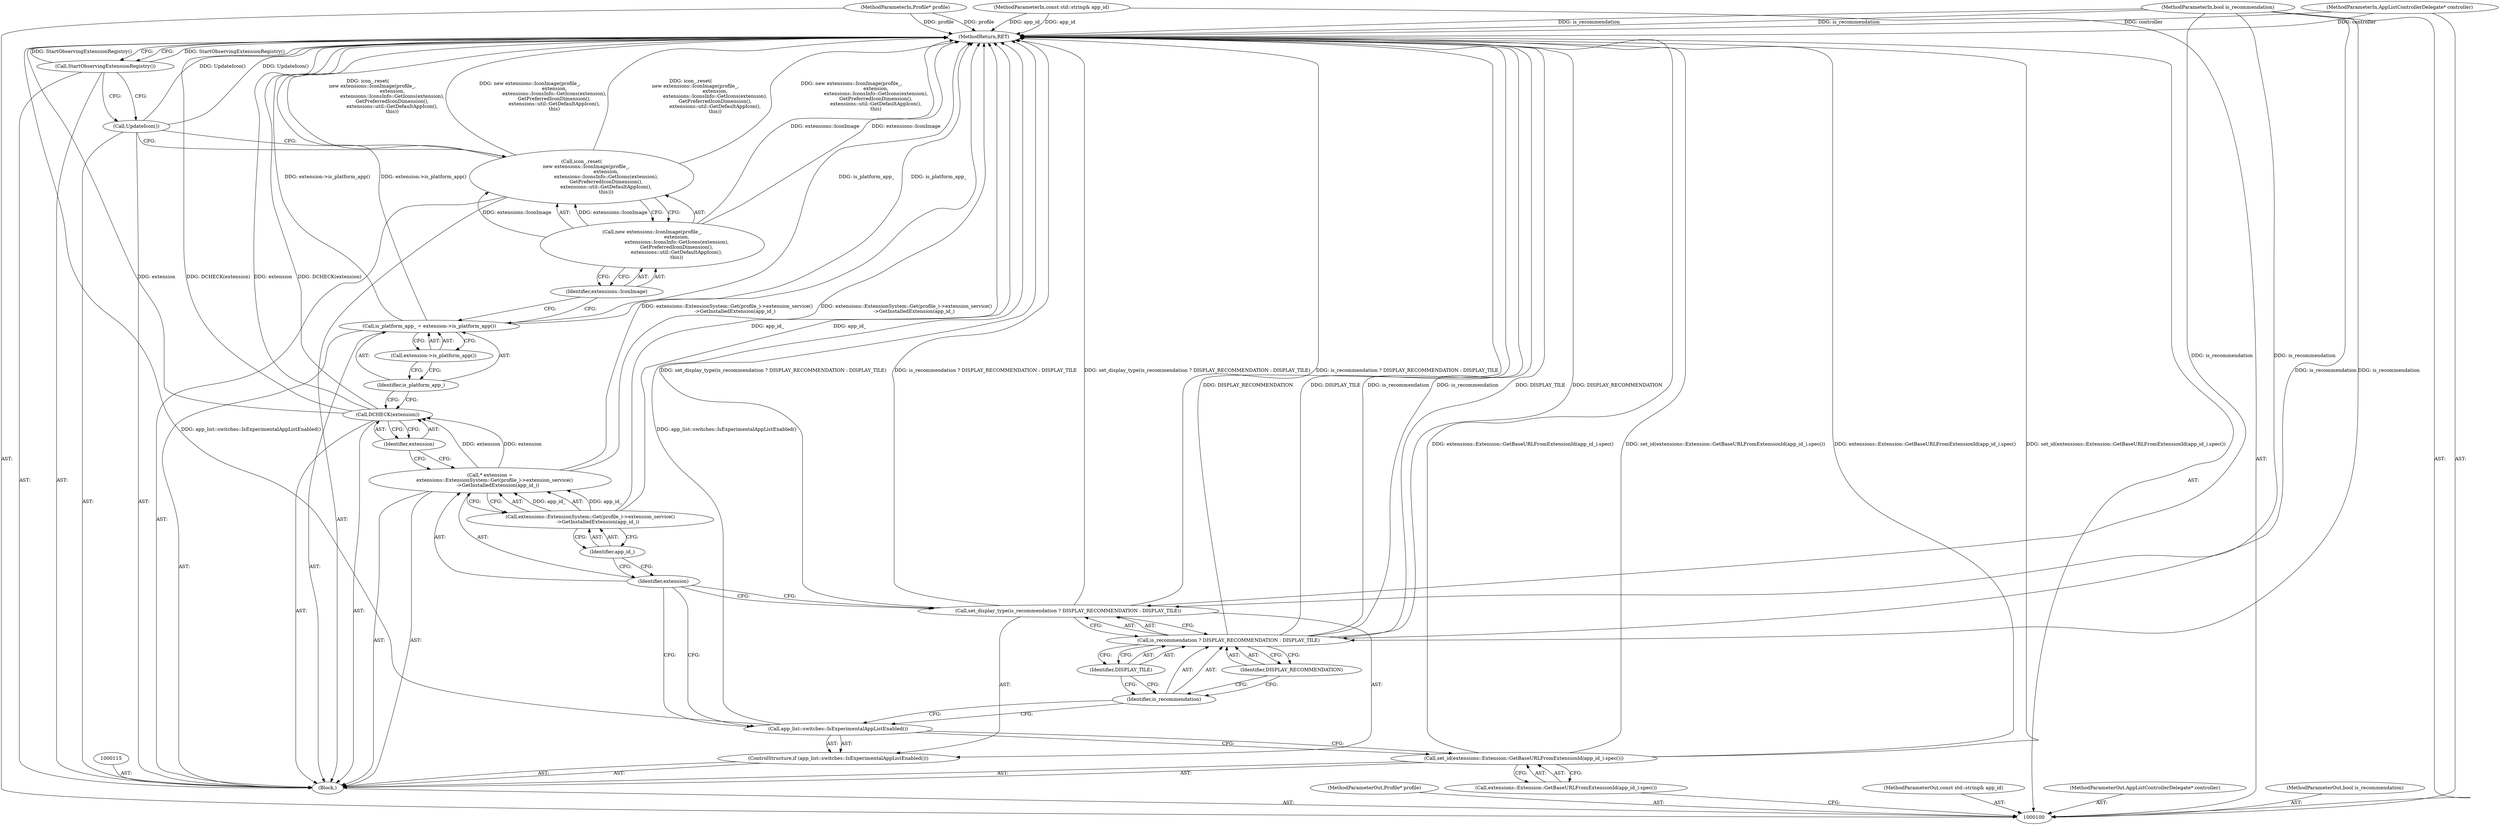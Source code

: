 digraph "1_Chrome_db93178bcaaf7e99ebb18bd51fa99b2feaf47e1f_5" {
"1000130" [label="(MethodReturn,RET)"];
"1000101" [label="(MethodParameterIn,Profile* profile)"];
"1000190" [label="(MethodParameterOut,Profile* profile)"];
"1000108" [label="(ControlStructure,if (app_list::switches::IsExperimentalAppListEnabled()))"];
"1000109" [label="(Call,app_list::switches::IsExperimentalAppListEnabled())"];
"1000111" [label="(Call,is_recommendation ? DISPLAY_RECOMMENDATION : DISPLAY_TILE)"];
"1000112" [label="(Identifier,is_recommendation)"];
"1000113" [label="(Identifier,DISPLAY_RECOMMENDATION)"];
"1000110" [label="(Call,set_display_type(is_recommendation ? DISPLAY_RECOMMENDATION : DISPLAY_TILE))"];
"1000114" [label="(Identifier,DISPLAY_TILE)"];
"1000116" [label="(Call,* extension =\n      extensions::ExtensionSystem::Get(profile_)->extension_service()\n          ->GetInstalledExtension(app_id_))"];
"1000117" [label="(Identifier,extension)"];
"1000118" [label="(Call,extensions::ExtensionSystem::Get(profile_)->extension_service()\n          ->GetInstalledExtension(app_id_))"];
"1000119" [label="(Identifier,app_id_)"];
"1000121" [label="(Identifier,extension)"];
"1000120" [label="(Call,DCHECK(extension))"];
"1000124" [label="(Call,extension->is_platform_app())"];
"1000122" [label="(Call,is_platform_app_ = extension->is_platform_app())"];
"1000123" [label="(Identifier,is_platform_app_)"];
"1000102" [label="(MethodParameterIn,const std::string& app_id)"];
"1000191" [label="(MethodParameterOut,const std::string& app_id)"];
"1000125" [label="(Call,icon_.reset(\n      new extensions::IconImage(profile_,\n                                extension,\n                                extensions::IconsInfo::GetIcons(extension),\n                                GetPreferredIconDimension(),\n                                extensions::util::GetDefaultAppIcon(),\n                                this)))"];
"1000127" [label="(Identifier,extensions::IconImage)"];
"1000126" [label="(Call,new extensions::IconImage(profile_,\n                                extension,\n                                extensions::IconsInfo::GetIcons(extension),\n                                GetPreferredIconDimension(),\n                                extensions::util::GetDefaultAppIcon(),\n                                this))"];
"1000128" [label="(Call,UpdateIcon())"];
"1000129" [label="(Call,StartObservingExtensionRegistry())"];
"1000103" [label="(MethodParameterIn,AppListControllerDelegate* controller)"];
"1000192" [label="(MethodParameterOut,AppListControllerDelegate* controller)"];
"1000104" [label="(MethodParameterIn,bool is_recommendation)"];
"1000193" [label="(MethodParameterOut,bool is_recommendation)"];
"1000105" [label="(Block,)"];
"1000106" [label="(Call,set_id(extensions::Extension::GetBaseURLFromExtensionId(app_id_).spec()))"];
"1000107" [label="(Call,extensions::Extension::GetBaseURLFromExtensionId(app_id_).spec())"];
"1000130" -> "1000100"  [label="AST: "];
"1000130" -> "1000129"  [label="CFG: "];
"1000125" -> "1000130"  [label="DDG: new extensions::IconImage(profile_,\n                                extension,\n                                extensions::IconsInfo::GetIcons(extension),\n                                GetPreferredIconDimension(),\n                                extensions::util::GetDefaultAppIcon(),\n                                this)"];
"1000125" -> "1000130"  [label="DDG: icon_.reset(\n      new extensions::IconImage(profile_,\n                                extension,\n                                extensions::IconsInfo::GetIcons(extension),\n                                GetPreferredIconDimension(),\n                                extensions::util::GetDefaultAppIcon(),\n                                this))"];
"1000106" -> "1000130"  [label="DDG: extensions::Extension::GetBaseURLFromExtensionId(app_id_).spec()"];
"1000106" -> "1000130"  [label="DDG: set_id(extensions::Extension::GetBaseURLFromExtensionId(app_id_).spec())"];
"1000104" -> "1000130"  [label="DDG: is_recommendation"];
"1000111" -> "1000130"  [label="DDG: DISPLAY_TILE"];
"1000111" -> "1000130"  [label="DDG: is_recommendation"];
"1000111" -> "1000130"  [label="DDG: DISPLAY_RECOMMENDATION"];
"1000122" -> "1000130"  [label="DDG: is_platform_app_"];
"1000122" -> "1000130"  [label="DDG: extension->is_platform_app()"];
"1000120" -> "1000130"  [label="DDG: extension"];
"1000120" -> "1000130"  [label="DDG: DCHECK(extension)"];
"1000126" -> "1000130"  [label="DDG: extensions::IconImage"];
"1000116" -> "1000130"  [label="DDG: extensions::ExtensionSystem::Get(profile_)->extension_service()\n          ->GetInstalledExtension(app_id_)"];
"1000128" -> "1000130"  [label="DDG: UpdateIcon()"];
"1000118" -> "1000130"  [label="DDG: app_id_"];
"1000129" -> "1000130"  [label="DDG: StartObservingExtensionRegistry()"];
"1000103" -> "1000130"  [label="DDG: controller"];
"1000102" -> "1000130"  [label="DDG: app_id"];
"1000101" -> "1000130"  [label="DDG: profile"];
"1000110" -> "1000130"  [label="DDG: set_display_type(is_recommendation ? DISPLAY_RECOMMENDATION : DISPLAY_TILE)"];
"1000110" -> "1000130"  [label="DDG: is_recommendation ? DISPLAY_RECOMMENDATION : DISPLAY_TILE"];
"1000109" -> "1000130"  [label="DDG: app_list::switches::IsExperimentalAppListEnabled()"];
"1000101" -> "1000100"  [label="AST: "];
"1000101" -> "1000130"  [label="DDG: profile"];
"1000190" -> "1000100"  [label="AST: "];
"1000108" -> "1000105"  [label="AST: "];
"1000109" -> "1000108"  [label="AST: "];
"1000110" -> "1000108"  [label="AST: "];
"1000109" -> "1000108"  [label="AST: "];
"1000109" -> "1000106"  [label="CFG: "];
"1000112" -> "1000109"  [label="CFG: "];
"1000117" -> "1000109"  [label="CFG: "];
"1000109" -> "1000130"  [label="DDG: app_list::switches::IsExperimentalAppListEnabled()"];
"1000111" -> "1000110"  [label="AST: "];
"1000111" -> "1000113"  [label="CFG: "];
"1000111" -> "1000114"  [label="CFG: "];
"1000112" -> "1000111"  [label="AST: "];
"1000113" -> "1000111"  [label="AST: "];
"1000114" -> "1000111"  [label="AST: "];
"1000110" -> "1000111"  [label="CFG: "];
"1000111" -> "1000130"  [label="DDG: DISPLAY_TILE"];
"1000111" -> "1000130"  [label="DDG: is_recommendation"];
"1000111" -> "1000130"  [label="DDG: DISPLAY_RECOMMENDATION"];
"1000104" -> "1000111"  [label="DDG: is_recommendation"];
"1000112" -> "1000111"  [label="AST: "];
"1000112" -> "1000109"  [label="CFG: "];
"1000113" -> "1000112"  [label="CFG: "];
"1000114" -> "1000112"  [label="CFG: "];
"1000113" -> "1000111"  [label="AST: "];
"1000113" -> "1000112"  [label="CFG: "];
"1000111" -> "1000113"  [label="CFG: "];
"1000110" -> "1000108"  [label="AST: "];
"1000110" -> "1000111"  [label="CFG: "];
"1000111" -> "1000110"  [label="AST: "];
"1000117" -> "1000110"  [label="CFG: "];
"1000110" -> "1000130"  [label="DDG: set_display_type(is_recommendation ? DISPLAY_RECOMMENDATION : DISPLAY_TILE)"];
"1000110" -> "1000130"  [label="DDG: is_recommendation ? DISPLAY_RECOMMENDATION : DISPLAY_TILE"];
"1000104" -> "1000110"  [label="DDG: is_recommendation"];
"1000114" -> "1000111"  [label="AST: "];
"1000114" -> "1000112"  [label="CFG: "];
"1000111" -> "1000114"  [label="CFG: "];
"1000116" -> "1000105"  [label="AST: "];
"1000116" -> "1000118"  [label="CFG: "];
"1000117" -> "1000116"  [label="AST: "];
"1000118" -> "1000116"  [label="AST: "];
"1000121" -> "1000116"  [label="CFG: "];
"1000116" -> "1000130"  [label="DDG: extensions::ExtensionSystem::Get(profile_)->extension_service()\n          ->GetInstalledExtension(app_id_)"];
"1000118" -> "1000116"  [label="DDG: app_id_"];
"1000116" -> "1000120"  [label="DDG: extension"];
"1000117" -> "1000116"  [label="AST: "];
"1000117" -> "1000110"  [label="CFG: "];
"1000117" -> "1000109"  [label="CFG: "];
"1000119" -> "1000117"  [label="CFG: "];
"1000118" -> "1000116"  [label="AST: "];
"1000118" -> "1000119"  [label="CFG: "];
"1000119" -> "1000118"  [label="AST: "];
"1000116" -> "1000118"  [label="CFG: "];
"1000118" -> "1000130"  [label="DDG: app_id_"];
"1000118" -> "1000116"  [label="DDG: app_id_"];
"1000119" -> "1000118"  [label="AST: "];
"1000119" -> "1000117"  [label="CFG: "];
"1000118" -> "1000119"  [label="CFG: "];
"1000121" -> "1000120"  [label="AST: "];
"1000121" -> "1000116"  [label="CFG: "];
"1000120" -> "1000121"  [label="CFG: "];
"1000120" -> "1000105"  [label="AST: "];
"1000120" -> "1000121"  [label="CFG: "];
"1000121" -> "1000120"  [label="AST: "];
"1000123" -> "1000120"  [label="CFG: "];
"1000120" -> "1000130"  [label="DDG: extension"];
"1000120" -> "1000130"  [label="DDG: DCHECK(extension)"];
"1000116" -> "1000120"  [label="DDG: extension"];
"1000124" -> "1000122"  [label="AST: "];
"1000124" -> "1000123"  [label="CFG: "];
"1000122" -> "1000124"  [label="CFG: "];
"1000122" -> "1000105"  [label="AST: "];
"1000122" -> "1000124"  [label="CFG: "];
"1000123" -> "1000122"  [label="AST: "];
"1000124" -> "1000122"  [label="AST: "];
"1000127" -> "1000122"  [label="CFG: "];
"1000122" -> "1000130"  [label="DDG: is_platform_app_"];
"1000122" -> "1000130"  [label="DDG: extension->is_platform_app()"];
"1000123" -> "1000122"  [label="AST: "];
"1000123" -> "1000120"  [label="CFG: "];
"1000124" -> "1000123"  [label="CFG: "];
"1000102" -> "1000100"  [label="AST: "];
"1000102" -> "1000130"  [label="DDG: app_id"];
"1000191" -> "1000100"  [label="AST: "];
"1000125" -> "1000105"  [label="AST: "];
"1000125" -> "1000126"  [label="CFG: "];
"1000126" -> "1000125"  [label="AST: "];
"1000128" -> "1000125"  [label="CFG: "];
"1000125" -> "1000130"  [label="DDG: new extensions::IconImage(profile_,\n                                extension,\n                                extensions::IconsInfo::GetIcons(extension),\n                                GetPreferredIconDimension(),\n                                extensions::util::GetDefaultAppIcon(),\n                                this)"];
"1000125" -> "1000130"  [label="DDG: icon_.reset(\n      new extensions::IconImage(profile_,\n                                extension,\n                                extensions::IconsInfo::GetIcons(extension),\n                                GetPreferredIconDimension(),\n                                extensions::util::GetDefaultAppIcon(),\n                                this))"];
"1000126" -> "1000125"  [label="DDG: extensions::IconImage"];
"1000127" -> "1000126"  [label="AST: "];
"1000127" -> "1000122"  [label="CFG: "];
"1000126" -> "1000127"  [label="CFG: "];
"1000126" -> "1000125"  [label="AST: "];
"1000126" -> "1000127"  [label="CFG: "];
"1000127" -> "1000126"  [label="AST: "];
"1000125" -> "1000126"  [label="CFG: "];
"1000126" -> "1000130"  [label="DDG: extensions::IconImage"];
"1000126" -> "1000125"  [label="DDG: extensions::IconImage"];
"1000128" -> "1000105"  [label="AST: "];
"1000128" -> "1000125"  [label="CFG: "];
"1000129" -> "1000128"  [label="CFG: "];
"1000128" -> "1000130"  [label="DDG: UpdateIcon()"];
"1000129" -> "1000105"  [label="AST: "];
"1000129" -> "1000128"  [label="CFG: "];
"1000130" -> "1000129"  [label="CFG: "];
"1000129" -> "1000130"  [label="DDG: StartObservingExtensionRegistry()"];
"1000103" -> "1000100"  [label="AST: "];
"1000103" -> "1000130"  [label="DDG: controller"];
"1000192" -> "1000100"  [label="AST: "];
"1000104" -> "1000100"  [label="AST: "];
"1000104" -> "1000130"  [label="DDG: is_recommendation"];
"1000104" -> "1000110"  [label="DDG: is_recommendation"];
"1000104" -> "1000111"  [label="DDG: is_recommendation"];
"1000193" -> "1000100"  [label="AST: "];
"1000105" -> "1000100"  [label="AST: "];
"1000106" -> "1000105"  [label="AST: "];
"1000108" -> "1000105"  [label="AST: "];
"1000115" -> "1000105"  [label="AST: "];
"1000116" -> "1000105"  [label="AST: "];
"1000120" -> "1000105"  [label="AST: "];
"1000122" -> "1000105"  [label="AST: "];
"1000125" -> "1000105"  [label="AST: "];
"1000128" -> "1000105"  [label="AST: "];
"1000129" -> "1000105"  [label="AST: "];
"1000106" -> "1000105"  [label="AST: "];
"1000106" -> "1000107"  [label="CFG: "];
"1000107" -> "1000106"  [label="AST: "];
"1000109" -> "1000106"  [label="CFG: "];
"1000106" -> "1000130"  [label="DDG: extensions::Extension::GetBaseURLFromExtensionId(app_id_).spec()"];
"1000106" -> "1000130"  [label="DDG: set_id(extensions::Extension::GetBaseURLFromExtensionId(app_id_).spec())"];
"1000107" -> "1000106"  [label="AST: "];
"1000107" -> "1000100"  [label="CFG: "];
"1000106" -> "1000107"  [label="CFG: "];
}
